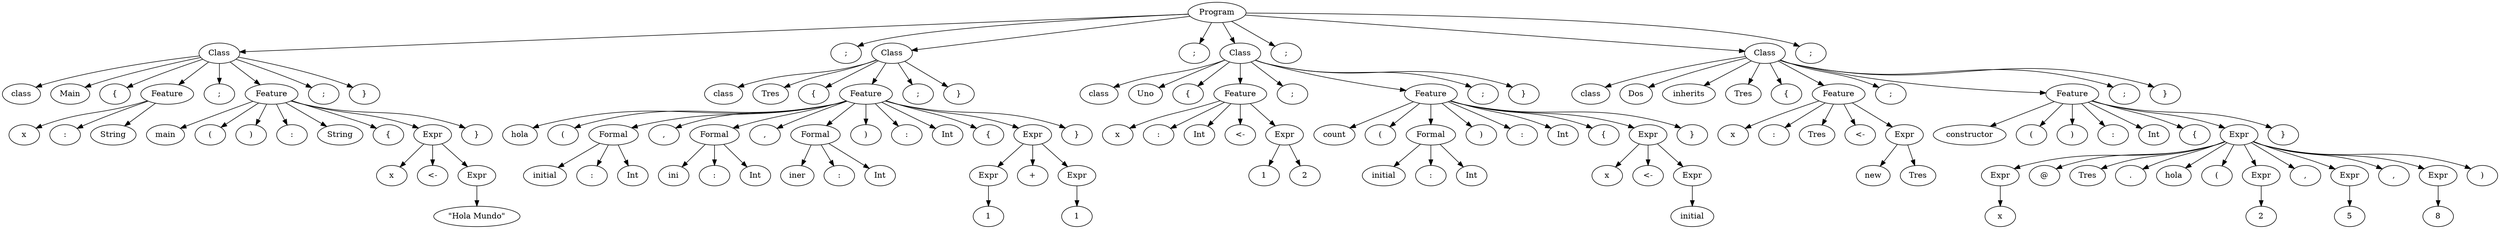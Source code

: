 digraph {
	0 [label=Program]
	0 -> 1
	1 [label=Class]
	1 -> 2
	2 [label=class]
	1 -> 3
	3 [label=Main]
	1 -> 4
	4 [label="{"]
	1 -> 5
	5 [label=Feature]
	5 -> 6
	6 [label=x]
	5 -> 7
	7 [label=":"]
	5 -> 8
	8 [label=String]
	1 -> 9
	9 [label=";"]
	1 -> 10
	10 [label=Feature]
	10 -> 11
	11 [label=main]
	10 -> 12
	12 [label="("]
	10 -> 13
	13 [label=")"]
	10 -> 14
	14 [label=":"]
	10 -> 15
	15 [label=String]
	10 -> 16
	16 [label="{"]
	10 -> 17
	17 [label=Expr]
	17 -> 18
	18 [label=x]
	17 -> 19
	19 [label="<-"]
	17 -> 20
	20 [label=Expr]
	20 -> 21
	21 [label="\"Hola Mundo\""]
	10 -> 22
	22 [label="}"]
	1 -> 23
	23 [label=";"]
	1 -> 24
	24 [label="}"]
	0 -> 25
	25 [label=";"]
	0 -> 26
	26 [label=Class]
	26 -> 27
	27 [label=class]
	26 -> 28
	28 [label=Tres]
	26 -> 29
	29 [label="{"]
	26 -> 30
	30 [label=Feature]
	30 -> 31
	31 [label=hola]
	30 -> 32
	32 [label="("]
	30 -> 33
	33 [label=Formal]
	33 -> 34
	34 [label=initial]
	33 -> 35
	35 [label=":"]
	33 -> 36
	36 [label=Int]
	30 -> 37
	37 [label=","]
	30 -> 38
	38 [label=Formal]
	38 -> 39
	39 [label=ini]
	38 -> 40
	40 [label=":"]
	38 -> 41
	41 [label=Int]
	30 -> 42
	42 [label=","]
	30 -> 43
	43 [label=Formal]
	43 -> 44
	44 [label=iner]
	43 -> 45
	45 [label=":"]
	43 -> 46
	46 [label=Int]
	30 -> 47
	47 [label=")"]
	30 -> 48
	48 [label=":"]
	30 -> 49
	49 [label=Int]
	30 -> 50
	50 [label="{"]
	30 -> 51
	51 [label=Expr]
	51 -> 52
	52 [label=Expr]
	52 -> 53
	53 [label=1]
	51 -> 54
	54 [label="+"]
	51 -> 55
	55 [label=Expr]
	55 -> 56
	56 [label=1]
	30 -> 57
	57 [label="}"]
	26 -> 58
	58 [label=";"]
	26 -> 59
	59 [label="}"]
	0 -> 60
	60 [label=";"]
	0 -> 61
	61 [label=Class]
	61 -> 62
	62 [label=class]
	61 -> 63
	63 [label=Uno]
	61 -> 64
	64 [label="{"]
	61 -> 65
	65 [label=Feature]
	65 -> 66
	66 [label=x]
	65 -> 67
	67 [label=":"]
	65 -> 68
	68 [label=Int]
	65 -> 69
	69 [label="<-"]
	65 -> 70
	70 [label=Expr]
	70 -> 71
	71 [label=1]
	70 -> 72
	72 [label=2]
	61 -> 73
	73 [label=";"]
	61 -> 74
	74 [label=Feature]
	74 -> 75
	75 [label=count]
	74 -> 76
	76 [label="("]
	74 -> 77
	77 [label=Formal]
	77 -> 78
	78 [label=initial]
	77 -> 79
	79 [label=":"]
	77 -> 80
	80 [label=Int]
	74 -> 81
	81 [label=")"]
	74 -> 82
	82 [label=":"]
	74 -> 83
	83 [label=Int]
	74 -> 84
	84 [label="{"]
	74 -> 85
	85 [label=Expr]
	85 -> 86
	86 [label=x]
	85 -> 87
	87 [label="<-"]
	85 -> 88
	88 [label=Expr]
	88 -> 89
	89 [label=initial]
	74 -> 90
	90 [label="}"]
	61 -> 91
	91 [label=";"]
	61 -> 92
	92 [label="}"]
	0 -> 93
	93 [label=";"]
	0 -> 94
	94 [label=Class]
	94 -> 95
	95 [label=class]
	94 -> 96
	96 [label=Dos]
	94 -> 97
	97 [label=inherits]
	94 -> 98
	98 [label=Tres]
	94 -> 99
	99 [label="{"]
	94 -> 100
	100 [label=Feature]
	100 -> 101
	101 [label=x]
	100 -> 102
	102 [label=":"]
	100 -> 103
	103 [label=Tres]
	100 -> 104
	104 [label="<-"]
	100 -> 105
	105 [label=Expr]
	105 -> 106
	106 [label=new]
	105 -> 107
	107 [label=Tres]
	94 -> 108
	108 [label=";"]
	94 -> 109
	109 [label=Feature]
	109 -> 110
	110 [label=constructor]
	109 -> 111
	111 [label="("]
	109 -> 112
	112 [label=")"]
	109 -> 113
	113 [label=":"]
	109 -> 114
	114 [label=Int]
	109 -> 115
	115 [label="{"]
	109 -> 116
	116 [label=Expr]
	116 -> 117
	117 [label=Expr]
	117 -> 118
	118 [label=x]
	116 -> 119
	119 [label="@"]
	116 -> 120
	120 [label=Tres]
	116 -> 121
	121 [label="."]
	116 -> 122
	122 [label=hola]
	116 -> 123
	123 [label="("]
	116 -> 124
	124 [label=Expr]
	124 -> 125
	125 [label=2]
	116 -> 126
	126 [label=","]
	116 -> 127
	127 [label=Expr]
	127 -> 128
	128 [label=5]
	116 -> 129
	129 [label=","]
	116 -> 130
	130 [label=Expr]
	130 -> 131
	131 [label=8]
	116 -> 132
	132 [label=")"]
	109 -> 133
	133 [label="}"]
	94 -> 134
	134 [label=";"]
	94 -> 135
	135 [label="}"]
	0 -> 136
	136 [label=";"]
}
